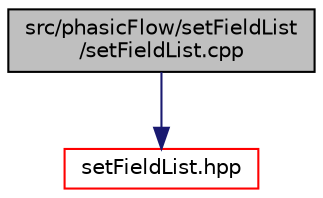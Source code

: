 digraph "src/phasicFlow/setFieldList/setFieldList.cpp"
{
 // LATEX_PDF_SIZE
  edge [fontname="Helvetica",fontsize="10",labelfontname="Helvetica",labelfontsize="10"];
  node [fontname="Helvetica",fontsize="10",shape=record];
  Node1 [label="src/phasicFlow/setFieldList\l/setFieldList.cpp",height=0.2,width=0.4,color="black", fillcolor="grey75", style="filled", fontcolor="black",tooltip=" "];
  Node1 -> Node2 [color="midnightblue",fontsize="10",style="solid",fontname="Helvetica"];
  Node2 [label="setFieldList.hpp",height=0.2,width=0.4,color="red", fillcolor="white", style="filled",URL="$setFieldList_8hpp.html",tooltip=" "];
}
